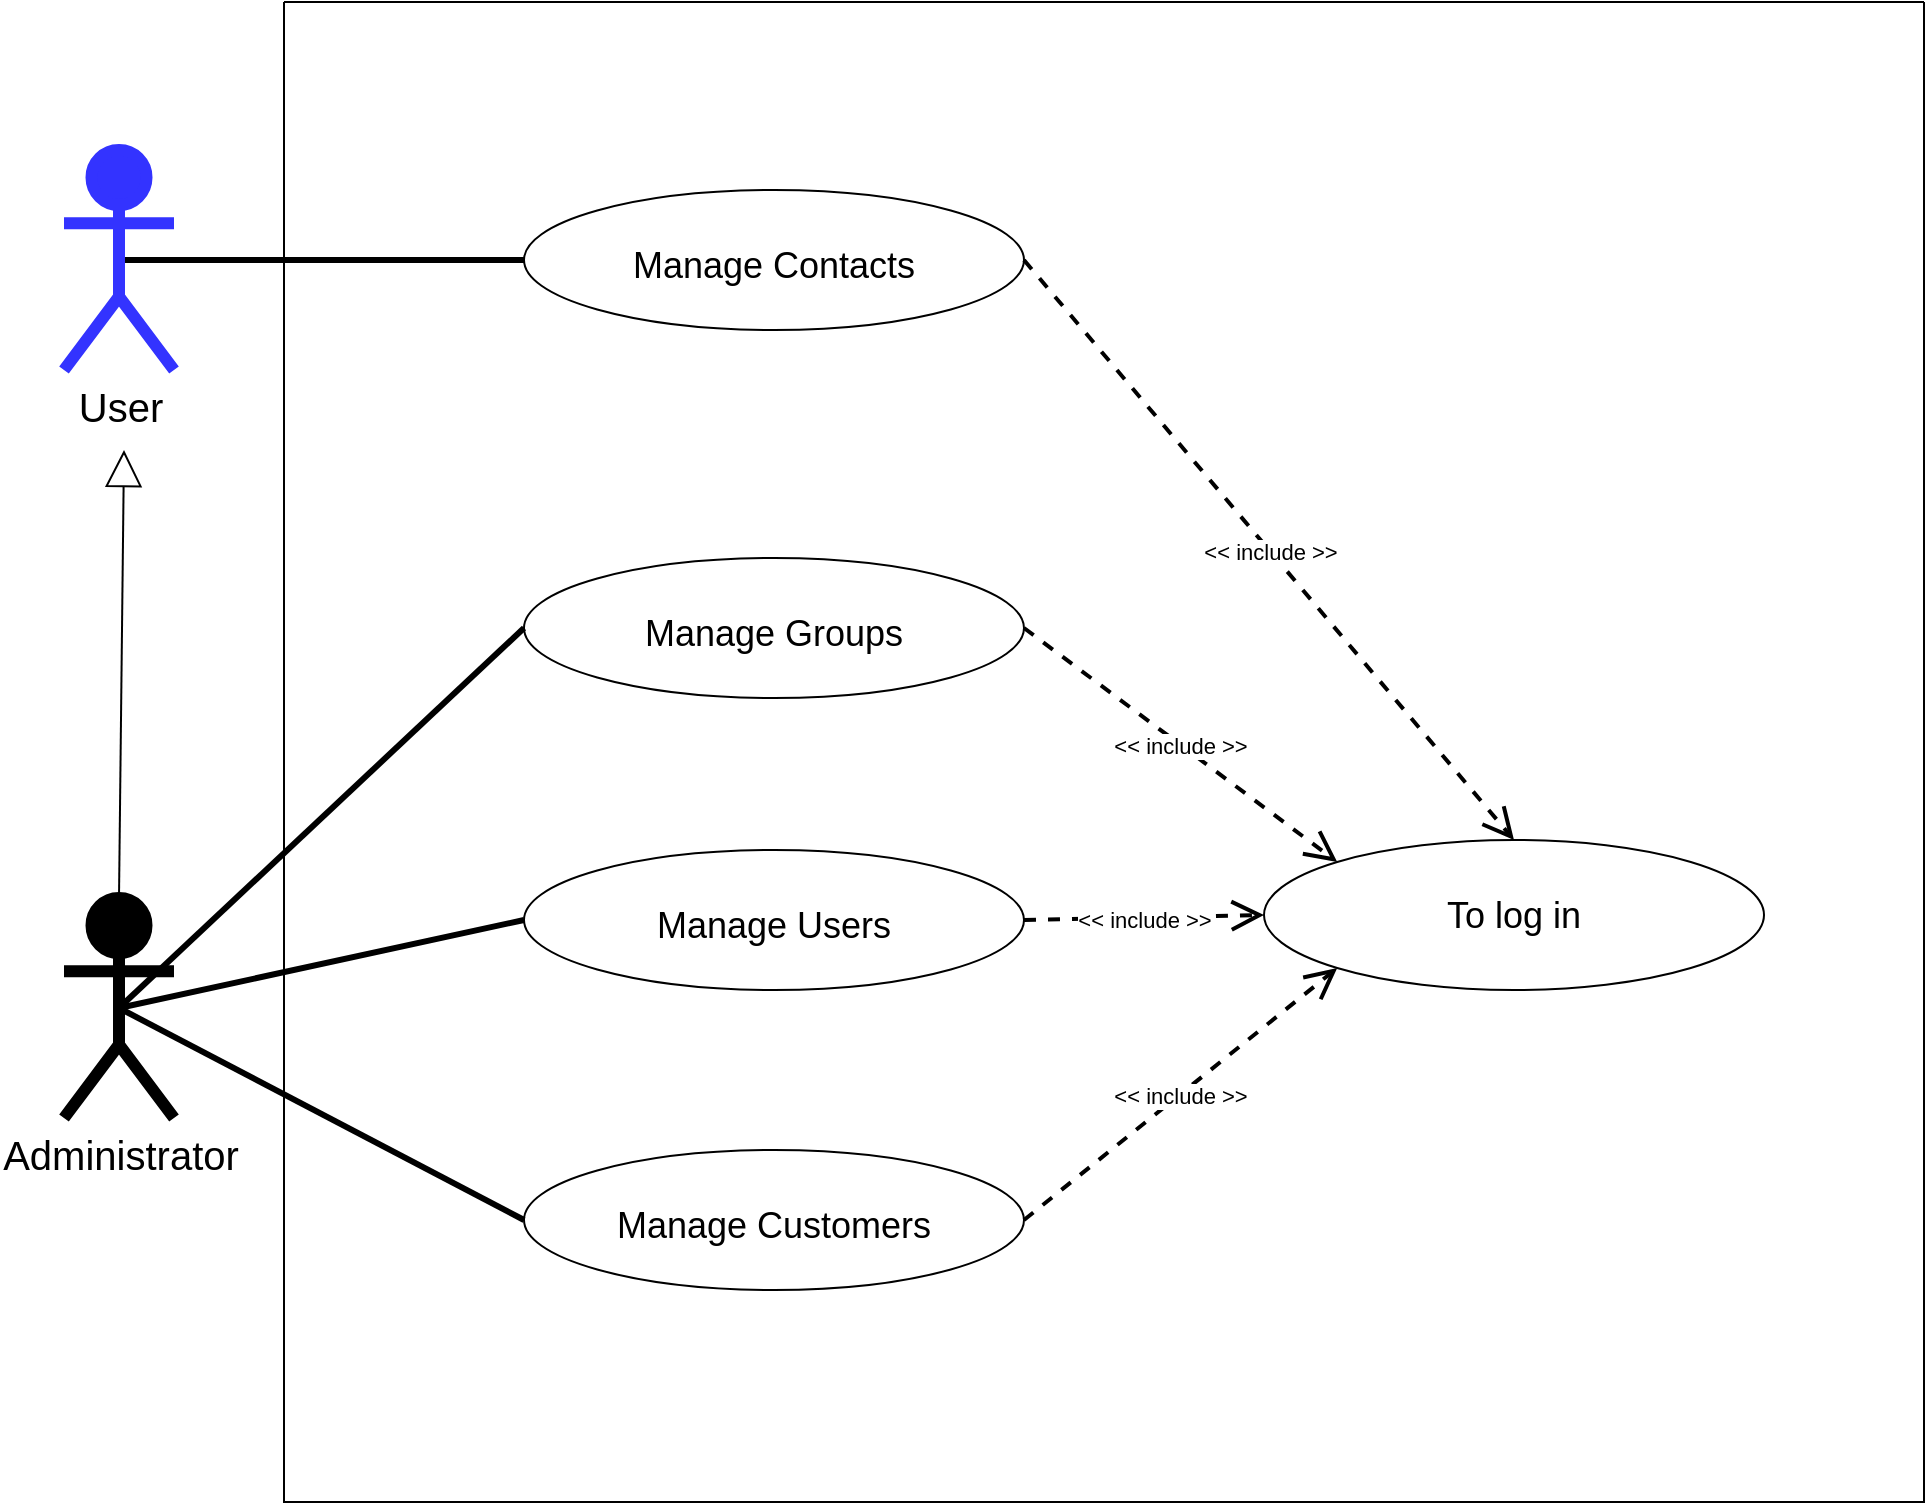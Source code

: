<mxfile version="20.3.0" type="device" pages="5"><diagram name="General" id="zwOZbxgWmRwrQm7Dg5lL"><mxGraphModel dx="1038" dy="641" grid="1" gridSize="10" guides="1" tooltips="1" connect="1" arrows="1" fold="1" page="1" pageScale="1" pageWidth="1169" pageHeight="827" background="none" math="0" shadow="0"><root><mxCell id="_szwjoxcJ3NUN2TFGyhA-0"/><mxCell id="_szwjoxcJ3NUN2TFGyhA-1" parent="_szwjoxcJ3NUN2TFGyhA-0"/><mxCell id="_szwjoxcJ3NUN2TFGyhA-5" value="" style="swimlane;startSize=0;rounded=0;sketch=0;" parent="_szwjoxcJ3NUN2TFGyhA-1" vertex="1"><mxGeometry x="190" y="50" width="820" height="750" as="geometry"><mxRectangle x="280" y="40" width="50" height="40" as="alternateBounds"/></mxGeometry></mxCell><mxCell id="_szwjoxcJ3NUN2TFGyhA-6" style="edgeStyle=none;rounded=1;sketch=0;orthogonalLoop=1;jettySize=auto;html=1;exitX=0;exitY=0.5;exitDx=0;exitDy=0;entryX=0;entryY=0.5;entryDx=0;entryDy=0;endArrow=none;endFill=0;strokeWidth=4;" parent="_szwjoxcJ3NUN2TFGyhA-5" edge="1"><mxGeometry relative="1" as="geometry"><mxPoint x="104" y="530" as="sourcePoint"/><mxPoint x="104" y="530" as="targetPoint"/></mxGeometry></mxCell><mxCell id="_szwjoxcJ3NUN2TFGyhA-14" value="To log in" style="ellipse;whiteSpace=wrap;html=1;align=center;fontSize=18;" parent="_szwjoxcJ3NUN2TFGyhA-5" vertex="1"><mxGeometry x="490" y="419" width="250" height="75" as="geometry"/></mxCell><mxCell id="VPvpzrGyTW3xbnGev2cj-5" value="Manage Contacts" style="ellipse;whiteSpace=wrap;html=1;align=center;fontSize=18;spacingTop=5;" parent="_szwjoxcJ3NUN2TFGyhA-5" vertex="1"><mxGeometry x="120" y="94" width="250" height="70" as="geometry"/></mxCell><mxCell id="VPvpzrGyTW3xbnGev2cj-10" value="Manage Users" style="ellipse;whiteSpace=wrap;html=1;align=center;fontSize=18;spacingTop=5;" parent="_szwjoxcJ3NUN2TFGyhA-5" vertex="1"><mxGeometry x="120" y="424" width="250" height="70" as="geometry"/></mxCell><object label="&amp;lt;&amp;lt; include &amp;gt;&amp;gt;" placeholders="1" id="VPvpzrGyTW3xbnGev2cj-14"><mxCell style="endArrow=open;endSize=12;dashed=1;html=1;rounded=1;shadow=0;sketch=0;strokeWidth=2;exitX=1;exitY=0.5;exitDx=0;exitDy=0;entryX=0;entryY=0.5;entryDx=0;entryDy=0;" parent="_szwjoxcJ3NUN2TFGyhA-5" source="VPvpzrGyTW3xbnGev2cj-10" target="_szwjoxcJ3NUN2TFGyhA-14" edge="1"><mxGeometry width="160" relative="1" as="geometry"><mxPoint x="340.0" y="619" as="sourcePoint"/><mxPoint x="520" y="444" as="targetPoint"/><mxPoint y="1" as="offset"/></mxGeometry></mxCell></object><object label="&amp;lt;&amp;lt; include &amp;gt;&amp;gt;" placeholders="1" id="2MWFk2N2y_MfdrjjcMZh-1"><mxCell style="endArrow=open;endSize=12;dashed=1;html=1;rounded=1;shadow=0;sketch=0;strokeWidth=2;exitX=1;exitY=0.5;exitDx=0;exitDy=0;entryX=0.5;entryY=0;entryDx=0;entryDy=0;" parent="_szwjoxcJ3NUN2TFGyhA-5" source="VPvpzrGyTW3xbnGev2cj-5" target="_szwjoxcJ3NUN2TFGyhA-14" edge="1"><mxGeometry width="160" relative="1" as="geometry"><mxPoint x="370" y="259" as="sourcePoint"/><mxPoint x="530" y="256.5" as="targetPoint"/><mxPoint y="1" as="offset"/></mxGeometry></mxCell></object><mxCell id="lVxbGUMiJZPoJL8tXM62-0" value="Manage Groups" style="ellipse;whiteSpace=wrap;html=1;align=center;fontSize=18;spacingTop=5;" vertex="1" parent="_szwjoxcJ3NUN2TFGyhA-5"><mxGeometry x="120" y="278" width="250" height="70" as="geometry"/></mxCell><mxCell id="lVxbGUMiJZPoJL8tXM62-1" value="Manage Customers" style="ellipse;whiteSpace=wrap;html=1;align=center;fontSize=18;spacingTop=5;" vertex="1" parent="_szwjoxcJ3NUN2TFGyhA-5"><mxGeometry x="120" y="574" width="250" height="70" as="geometry"/></mxCell><object label="&amp;lt;&amp;lt; include &amp;gt;&amp;gt;" placeholders="1" id="lVxbGUMiJZPoJL8tXM62-4"><mxCell style="endArrow=open;endSize=12;dashed=1;html=1;rounded=1;shadow=0;sketch=0;strokeWidth=2;exitX=1;exitY=0.5;exitDx=0;exitDy=0;entryX=0;entryY=1;entryDx=0;entryDy=0;" edge="1" parent="_szwjoxcJ3NUN2TFGyhA-5" source="lVxbGUMiJZPoJL8tXM62-1" target="_szwjoxcJ3NUN2TFGyhA-14"><mxGeometry width="160" relative="1" as="geometry"><mxPoint x="380" y="513" as="sourcePoint"/><mxPoint x="615" y="336.5" as="targetPoint"/><mxPoint y="1" as="offset"/></mxGeometry></mxCell></object><object label="&amp;lt;&amp;lt; include &amp;gt;&amp;gt;" placeholders="1" id="lVxbGUMiJZPoJL8tXM62-5"><mxCell style="endArrow=open;endSize=12;dashed=1;html=1;rounded=1;shadow=0;sketch=0;strokeWidth=2;exitX=1;exitY=0.5;exitDx=0;exitDy=0;entryX=0;entryY=0;entryDx=0;entryDy=0;" edge="1" parent="_szwjoxcJ3NUN2TFGyhA-5" source="lVxbGUMiJZPoJL8tXM62-0" target="_szwjoxcJ3NUN2TFGyhA-14"><mxGeometry width="160" relative="1" as="geometry"><mxPoint x="380" y="469" as="sourcePoint"/><mxPoint x="500" y="466.5" as="targetPoint"/><mxPoint y="1" as="offset"/></mxGeometry></mxCell></object><mxCell id="VPvpzrGyTW3xbnGev2cj-16" style="edgeStyle=none;rounded=0;orthogonalLoop=1;jettySize=auto;html=1;exitX=0.5;exitY=0.5;exitDx=0;exitDy=0;exitPerimeter=0;entryX=0;entryY=0.5;entryDx=0;entryDy=0;strokeWidth=3;endFill=0;endArrow=none;" parent="_szwjoxcJ3NUN2TFGyhA-1" source="6tWt32hVxl20R91m9G6P-0" target="VPvpzrGyTW3xbnGev2cj-5" edge="1"><mxGeometry relative="1" as="geometry"/></mxCell><mxCell id="6tWt32hVxl20R91m9G6P-0" value="User" style="shape=umlActor;verticalLabelPosition=bottom;verticalAlign=top;html=1;strokeWidth=6;fontSize=20;fillColor=#3333FF;strokeColor=#3333FF;" parent="_szwjoxcJ3NUN2TFGyhA-1" vertex="1"><mxGeometry x="80" y="124" width="55" height="110" as="geometry"/></mxCell><mxCell id="VPvpzrGyTW3xbnGev2cj-12" style="edgeStyle=none;rounded=0;orthogonalLoop=1;jettySize=auto;html=1;exitX=0.5;exitY=0.5;exitDx=0;exitDy=0;exitPerimeter=0;entryX=0;entryY=0.5;entryDx=0;entryDy=0;strokeWidth=3;endFill=0;endArrow=none;" parent="_szwjoxcJ3NUN2TFGyhA-1" source="D_GXNIdfrPBUdBcyriZw-0" target="VPvpzrGyTW3xbnGev2cj-10" edge="1"><mxGeometry relative="1" as="geometry"/></mxCell><mxCell id="D_GXNIdfrPBUdBcyriZw-0" value="Administrator" style="shape=umlActor;verticalLabelPosition=bottom;verticalAlign=top;html=1;strokeWidth=6;fontSize=20;fillColor=#000000;strokeColor=#000000;" parent="_szwjoxcJ3NUN2TFGyhA-1" vertex="1"><mxGeometry x="80" y="498" width="55" height="110" as="geometry"/></mxCell><mxCell id="HP5hw_fVO7gRXUm4XrWi-3" value="" style="endArrow=block;endSize=16;endFill=0;html=1;rounded=0;exitX=0.5;exitY=0;exitDx=0;exitDy=0;exitPerimeter=0;" parent="_szwjoxcJ3NUN2TFGyhA-1" source="D_GXNIdfrPBUdBcyriZw-0" edge="1"><mxGeometry width="160" relative="1" as="geometry"><mxPoint x="80" y="434" as="sourcePoint"/><mxPoint x="110" y="274" as="targetPoint"/></mxGeometry></mxCell><mxCell id="lVxbGUMiJZPoJL8tXM62-2" style="edgeStyle=none;rounded=0;orthogonalLoop=1;jettySize=auto;html=1;exitX=0.5;exitY=0.5;exitDx=0;exitDy=0;exitPerimeter=0;entryX=0;entryY=0.5;entryDx=0;entryDy=0;strokeWidth=3;endFill=0;endArrow=none;" edge="1" parent="_szwjoxcJ3NUN2TFGyhA-1" source="D_GXNIdfrPBUdBcyriZw-0" target="lVxbGUMiJZPoJL8tXM62-0"><mxGeometry relative="1" as="geometry"><mxPoint x="117.5" y="563" as="sourcePoint"/><mxPoint x="320" y="563" as="targetPoint"/></mxGeometry></mxCell><mxCell id="lVxbGUMiJZPoJL8tXM62-3" style="edgeStyle=none;rounded=0;orthogonalLoop=1;jettySize=auto;html=1;exitX=0.5;exitY=0.5;exitDx=0;exitDy=0;exitPerimeter=0;entryX=0;entryY=0.5;entryDx=0;entryDy=0;strokeWidth=3;endFill=0;endArrow=none;" edge="1" parent="_szwjoxcJ3NUN2TFGyhA-1" source="D_GXNIdfrPBUdBcyriZw-0" target="lVxbGUMiJZPoJL8tXM62-1"><mxGeometry relative="1" as="geometry"><mxPoint x="117.5" y="563" as="sourcePoint"/><mxPoint x="310" y="449" as="targetPoint"/></mxGeometry></mxCell></root></mxGraphModel></diagram><diagram name="Manage Groups" id="RKQqYTQaKNsPI2n4b7Ly"><mxGraphModel dx="1038" dy="641" grid="1" gridSize="10" guides="1" tooltips="1" connect="1" arrows="1" fold="1" page="1" pageScale="1" pageWidth="1169" pageHeight="827" background="none" math="0" shadow="0"><root><mxCell id="cNqnsdz47lXPhkiD2hPz-0"/><mxCell id="cNqnsdz47lXPhkiD2hPz-1" parent="cNqnsdz47lXPhkiD2hPz-0"/><mxCell id="cNqnsdz47lXPhkiD2hPz-2" value="" style="swimlane;startSize=0;rounded=0;sketch=0;" parent="cNqnsdz47lXPhkiD2hPz-1" vertex="1"><mxGeometry x="190" y="50" width="820" height="750" as="geometry"><mxRectangle x="280" y="40" width="50" height="40" as="alternateBounds"/></mxGeometry></mxCell><mxCell id="cNqnsdz47lXPhkiD2hPz-3" style="edgeStyle=none;rounded=1;sketch=0;orthogonalLoop=1;jettySize=auto;html=1;exitX=0;exitY=0.5;exitDx=0;exitDy=0;entryX=0;entryY=0.5;entryDx=0;entryDy=0;endArrow=none;endFill=0;strokeWidth=4;" parent="cNqnsdz47lXPhkiD2hPz-2" edge="1"><mxGeometry relative="1" as="geometry"><mxPoint x="104" y="611" as="sourcePoint"/><mxPoint x="104" y="611" as="targetPoint"/></mxGeometry></mxCell><mxCell id="cNqnsdz47lXPhkiD2hPz-4" value="To log in" style="ellipse;whiteSpace=wrap;html=1;align=center;fontSize=18;" parent="cNqnsdz47lXPhkiD2hPz-2" vertex="1"><mxGeometry x="510" y="332.5" width="250" height="75" as="geometry"/></mxCell><mxCell id="cNqnsdz47lXPhkiD2hPz-5" value="Add Groups" style="ellipse;whiteSpace=wrap;html=1;align=center;fontSize=18;spacingTop=5;" parent="cNqnsdz47lXPhkiD2hPz-2" vertex="1"><mxGeometry x="130" y="95" width="250" height="70" as="geometry"/></mxCell><object label="&amp;lt;&amp;lt; include &amp;gt;&amp;gt;" placeholders="1" id="cNqnsdz47lXPhkiD2hPz-6"><mxCell style="endArrow=open;endSize=12;dashed=1;html=1;rounded=1;shadow=0;sketch=0;strokeWidth=2;exitX=1;exitY=0.5;exitDx=0;exitDy=0;entryX=0.5;entryY=0;entryDx=0;entryDy=0;" parent="cNqnsdz47lXPhkiD2hPz-2" source="cNqnsdz47lXPhkiD2hPz-5" target="cNqnsdz47lXPhkiD2hPz-4" edge="1"><mxGeometry width="160" relative="1" as="geometry"><mxPoint x="320" y="94" as="sourcePoint"/><mxPoint x="416.02" y="360.162" as="targetPoint"/><mxPoint y="1" as="offset"/></mxGeometry></mxCell></object><mxCell id="cNqnsdz47lXPhkiD2hPz-7" value="See all Groups" style="ellipse;whiteSpace=wrap;html=1;align=center;fontSize=18;spacingTop=5;" parent="cNqnsdz47lXPhkiD2hPz-2" vertex="1"><mxGeometry x="130" y="425" width="250" height="70" as="geometry"/></mxCell><object label="&amp;lt;&amp;lt; include &amp;gt;&amp;gt;" placeholders="1" id="cNqnsdz47lXPhkiD2hPz-10"><mxCell style="endArrow=open;endSize=12;dashed=1;html=1;rounded=1;shadow=0;sketch=0;strokeWidth=2;exitX=1;exitY=0.5;exitDx=0;exitDy=0;entryX=0;entryY=1;entryDx=0;entryDy=0;" parent="cNqnsdz47lXPhkiD2hPz-2" source="cNqnsdz47lXPhkiD2hPz-7" target="cNqnsdz47lXPhkiD2hPz-4" edge="1"><mxGeometry width="160" relative="1" as="geometry"><mxPoint x="370" y="340" as="sourcePoint"/><mxPoint x="530" y="337.5" as="targetPoint"/><mxPoint y="1" as="offset"/></mxGeometry></mxCell></object><mxCell id="cNqnsdz47lXPhkiD2hPz-13" value="Edit Groups" style="ellipse;whiteSpace=wrap;html=1;align=center;fontSize=18;spacingTop=5;" parent="cNqnsdz47lXPhkiD2hPz-2" vertex="1"><mxGeometry x="130" y="255" width="250" height="70" as="geometry"/></mxCell><mxCell id="cNqnsdz47lXPhkiD2hPz-14" value="Delete Groups" style="ellipse;whiteSpace=wrap;html=1;align=center;fontSize=18;spacingTop=5;" parent="cNqnsdz47lXPhkiD2hPz-2" vertex="1"><mxGeometry x="130" y="595" width="250" height="70" as="geometry"/></mxCell><object label="&amp;lt;&amp;lt; include &amp;gt;&amp;gt;" placeholders="1" id="ZGqTJuwJVAIrwt5uWdpn-0"><mxCell style="endArrow=open;endSize=12;dashed=1;html=1;rounded=1;shadow=0;sketch=0;strokeWidth=2;exitX=1;exitY=0.5;exitDx=0;exitDy=0;entryX=0;entryY=0;entryDx=0;entryDy=0;" parent="cNqnsdz47lXPhkiD2hPz-2" source="cNqnsdz47lXPhkiD2hPz-13" target="cNqnsdz47lXPhkiD2hPz-4" edge="1"><mxGeometry width="160" relative="1" as="geometry"><mxPoint x="390" y="470" as="sourcePoint"/><mxPoint x="556.02" y="406.338" as="targetPoint"/><mxPoint y="1" as="offset"/></mxGeometry></mxCell></object><object label="&amp;lt;&amp;lt; include &amp;gt;&amp;gt;" placeholders="1" id="ZGqTJuwJVAIrwt5uWdpn-1"><mxCell style="endArrow=open;endSize=12;dashed=1;html=1;rounded=1;shadow=0;sketch=0;strokeWidth=2;exitX=1;exitY=0.5;exitDx=0;exitDy=0;" parent="cNqnsdz47lXPhkiD2hPz-2" source="cNqnsdz47lXPhkiD2hPz-14" edge="1"><mxGeometry width="160" relative="1" as="geometry"><mxPoint x="390" y="140" as="sourcePoint"/><mxPoint x="635" y="405" as="targetPoint"/><mxPoint y="1" as="offset"/></mxGeometry></mxCell></object><object label="&amp;lt;&amp;lt; include &amp;gt;&amp;gt;" placeholders="1" id="ZGqTJuwJVAIrwt5uWdpn-4"><mxCell style="endArrow=open;endSize=12;dashed=1;html=1;rounded=1;shadow=0;sketch=0;strokeWidth=2;exitX=0.5;exitY=1;exitDx=0;exitDy=0;entryX=0.5;entryY=0;entryDx=0;entryDy=0;" parent="cNqnsdz47lXPhkiD2hPz-2" source="cNqnsdz47lXPhkiD2hPz-13" target="cNqnsdz47lXPhkiD2hPz-7" edge="1"><mxGeometry width="160" relative="1" as="geometry"><mxPoint x="390" y="300" as="sourcePoint"/><mxPoint x="556.02" y="353.662" as="targetPoint"/><mxPoint y="1" as="offset"/></mxGeometry></mxCell></object><object label="&amp;lt;&amp;lt; include &amp;gt;&amp;gt;" placeholders="1" id="ZGqTJuwJVAIrwt5uWdpn-5"><mxCell style="endArrow=open;endSize=12;dashed=1;html=1;rounded=1;shadow=0;sketch=0;strokeWidth=2;exitX=0.5;exitY=0;exitDx=0;exitDy=0;entryX=0.5;entryY=1;entryDx=0;entryDy=0;" parent="cNqnsdz47lXPhkiD2hPz-2" source="cNqnsdz47lXPhkiD2hPz-14" target="cNqnsdz47lXPhkiD2hPz-7" edge="1"><mxGeometry width="160" relative="1" as="geometry"><mxPoint x="265" y="335" as="sourcePoint"/><mxPoint x="265" y="435" as="targetPoint"/><mxPoint y="1" as="offset"/></mxGeometry></mxCell></object><mxCell id="cNqnsdz47lXPhkiD2hPz-15" style="edgeStyle=none;rounded=0;orthogonalLoop=1;jettySize=auto;html=1;exitX=0.5;exitY=0.5;exitDx=0;exitDy=0;exitPerimeter=0;entryX=0;entryY=0.5;entryDx=0;entryDy=0;strokeWidth=3;endFill=0;endArrow=none;" parent="cNqnsdz47lXPhkiD2hPz-1" source="cNqnsdz47lXPhkiD2hPz-16" target="cNqnsdz47lXPhkiD2hPz-7" edge="1"><mxGeometry relative="1" as="geometry"/></mxCell><mxCell id="cNqnsdz47lXPhkiD2hPz-16" value="Administrator" style="shape=umlActor;verticalLabelPosition=bottom;verticalAlign=top;html=1;strokeWidth=6;fontSize=20;fillColor=#000000;strokeColor=#000000;" parent="cNqnsdz47lXPhkiD2hPz-1" vertex="1"><mxGeometry x="60" y="354" width="55" height="110" as="geometry"/></mxCell><mxCell id="cNqnsdz47lXPhkiD2hPz-21" style="edgeStyle=none;rounded=0;orthogonalLoop=1;jettySize=auto;html=1;exitX=0.5;exitY=0.5;exitDx=0;exitDy=0;exitPerimeter=0;entryX=0;entryY=0.5;entryDx=0;entryDy=0;strokeWidth=3;endFill=0;endArrow=none;" parent="cNqnsdz47lXPhkiD2hPz-1" source="cNqnsdz47lXPhkiD2hPz-16" target="cNqnsdz47lXPhkiD2hPz-5" edge="1"><mxGeometry relative="1" as="geometry"><mxPoint x="117.5" y="180" as="sourcePoint"/><mxPoint x="310" y="240" as="targetPoint"/></mxGeometry></mxCell><mxCell id="ZGqTJuwJVAIrwt5uWdpn-2" style="edgeStyle=none;rounded=0;orthogonalLoop=1;jettySize=auto;html=1;exitX=0.5;exitY=0.5;exitDx=0;exitDy=0;exitPerimeter=0;entryX=0;entryY=0.5;entryDx=0;entryDy=0;strokeWidth=3;endFill=0;endArrow=none;" parent="cNqnsdz47lXPhkiD2hPz-1" source="cNqnsdz47lXPhkiD2hPz-16" target="cNqnsdz47lXPhkiD2hPz-13" edge="1"><mxGeometry relative="1" as="geometry"><mxPoint x="97.5" y="380" as="sourcePoint"/><mxPoint x="330" y="520" as="targetPoint"/></mxGeometry></mxCell><mxCell id="ZGqTJuwJVAIrwt5uWdpn-3" style="edgeStyle=none;rounded=0;orthogonalLoop=1;jettySize=auto;html=1;exitX=0.5;exitY=0.5;exitDx=0;exitDy=0;exitPerimeter=0;entryX=0;entryY=0.5;entryDx=0;entryDy=0;strokeWidth=3;endFill=0;endArrow=none;" parent="cNqnsdz47lXPhkiD2hPz-1" source="cNqnsdz47lXPhkiD2hPz-16" target="cNqnsdz47lXPhkiD2hPz-14" edge="1"><mxGeometry relative="1" as="geometry"><mxPoint x="97.5" y="380" as="sourcePoint"/><mxPoint x="330" y="350" as="targetPoint"/></mxGeometry></mxCell></root></mxGraphModel></diagram><diagram name="Manage Customers" id="RqNdrXJ4eEUPPLrSbi1M"><mxGraphModel dx="1038" dy="641" grid="1" gridSize="10" guides="1" tooltips="1" connect="1" arrows="1" fold="1" page="1" pageScale="1" pageWidth="1169" pageHeight="827" background="none" math="0" shadow="0"><root><mxCell id="_eET-vCYFszJT2N02uBg-0"/><mxCell id="_eET-vCYFszJT2N02uBg-1" parent="_eET-vCYFszJT2N02uBg-0"/><mxCell id="_eET-vCYFszJT2N02uBg-2" value="" style="swimlane;startSize=0;rounded=0;sketch=0;" vertex="1" parent="_eET-vCYFszJT2N02uBg-1"><mxGeometry x="190" y="50" width="820" height="750" as="geometry"><mxRectangle x="280" y="40" width="50" height="40" as="alternateBounds"/></mxGeometry></mxCell><mxCell id="_eET-vCYFszJT2N02uBg-3" style="edgeStyle=none;rounded=1;sketch=0;orthogonalLoop=1;jettySize=auto;html=1;exitX=0;exitY=0.5;exitDx=0;exitDy=0;entryX=0;entryY=0.5;entryDx=0;entryDy=0;endArrow=none;endFill=0;strokeWidth=4;" edge="1" parent="_eET-vCYFszJT2N02uBg-2"><mxGeometry relative="1" as="geometry"><mxPoint x="104" y="611" as="sourcePoint"/><mxPoint x="104" y="611" as="targetPoint"/></mxGeometry></mxCell><mxCell id="_eET-vCYFszJT2N02uBg-4" value="To log in" style="ellipse;whiteSpace=wrap;html=1;align=center;fontSize=18;" vertex="1" parent="_eET-vCYFszJT2N02uBg-2"><mxGeometry x="510" y="332.5" width="250" height="75" as="geometry"/></mxCell><mxCell id="_eET-vCYFszJT2N02uBg-5" value="Add Customers" style="ellipse;whiteSpace=wrap;html=1;align=center;fontSize=18;spacingTop=5;" vertex="1" parent="_eET-vCYFszJT2N02uBg-2"><mxGeometry x="130" y="95" width="250" height="70" as="geometry"/></mxCell><object label="&amp;lt;&amp;lt; include &amp;gt;&amp;gt;" placeholders="1" id="_eET-vCYFszJT2N02uBg-6"><mxCell style="endArrow=open;endSize=12;dashed=1;html=1;rounded=1;shadow=0;sketch=0;strokeWidth=2;exitX=1;exitY=0.5;exitDx=0;exitDy=0;entryX=0.5;entryY=0;entryDx=0;entryDy=0;" edge="1" parent="_eET-vCYFszJT2N02uBg-2" source="_eET-vCYFszJT2N02uBg-5" target="_eET-vCYFszJT2N02uBg-4"><mxGeometry width="160" relative="1" as="geometry"><mxPoint x="320" y="94" as="sourcePoint"/><mxPoint x="416.02" y="360.162" as="targetPoint"/><mxPoint y="1" as="offset"/></mxGeometry></mxCell></object><mxCell id="_eET-vCYFszJT2N02uBg-7" value="See all Customers" style="ellipse;whiteSpace=wrap;html=1;align=center;fontSize=18;spacingTop=5;" vertex="1" parent="_eET-vCYFszJT2N02uBg-2"><mxGeometry x="130" y="425" width="250" height="70" as="geometry"/></mxCell><object label="&amp;lt;&amp;lt; include &amp;gt;&amp;gt;" placeholders="1" id="_eET-vCYFszJT2N02uBg-8"><mxCell style="endArrow=open;endSize=12;dashed=1;html=1;rounded=1;shadow=0;sketch=0;strokeWidth=2;exitX=1;exitY=0.5;exitDx=0;exitDy=0;entryX=0;entryY=1;entryDx=0;entryDy=0;" edge="1" parent="_eET-vCYFszJT2N02uBg-2" source="_eET-vCYFszJT2N02uBg-7" target="_eET-vCYFszJT2N02uBg-4"><mxGeometry width="160" relative="1" as="geometry"><mxPoint x="370" y="340" as="sourcePoint"/><mxPoint x="530" y="337.5" as="targetPoint"/><mxPoint y="1" as="offset"/></mxGeometry></mxCell></object><mxCell id="_eET-vCYFszJT2N02uBg-9" value="Edit Customers" style="ellipse;whiteSpace=wrap;html=1;align=center;fontSize=18;spacingTop=5;" vertex="1" parent="_eET-vCYFszJT2N02uBg-2"><mxGeometry x="130" y="255" width="250" height="70" as="geometry"/></mxCell><mxCell id="_eET-vCYFszJT2N02uBg-10" value="Delete Customers" style="ellipse;whiteSpace=wrap;html=1;align=center;fontSize=18;spacingTop=5;" vertex="1" parent="_eET-vCYFszJT2N02uBg-2"><mxGeometry x="130" y="595" width="250" height="70" as="geometry"/></mxCell><object label="&amp;lt;&amp;lt; include &amp;gt;&amp;gt;" placeholders="1" id="_eET-vCYFszJT2N02uBg-11"><mxCell style="endArrow=open;endSize=12;dashed=1;html=1;rounded=1;shadow=0;sketch=0;strokeWidth=2;exitX=1;exitY=0.5;exitDx=0;exitDy=0;entryX=0;entryY=0;entryDx=0;entryDy=0;" edge="1" parent="_eET-vCYFszJT2N02uBg-2" source="_eET-vCYFszJT2N02uBg-9" target="_eET-vCYFszJT2N02uBg-4"><mxGeometry width="160" relative="1" as="geometry"><mxPoint x="390" y="470" as="sourcePoint"/><mxPoint x="556.02" y="406.338" as="targetPoint"/><mxPoint y="1" as="offset"/></mxGeometry></mxCell></object><object label="&amp;lt;&amp;lt; include &amp;gt;&amp;gt;" placeholders="1" id="_eET-vCYFszJT2N02uBg-12"><mxCell style="endArrow=open;endSize=12;dashed=1;html=1;rounded=1;shadow=0;sketch=0;strokeWidth=2;exitX=1;exitY=0.5;exitDx=0;exitDy=0;" edge="1" parent="_eET-vCYFszJT2N02uBg-2" source="_eET-vCYFszJT2N02uBg-10"><mxGeometry width="160" relative="1" as="geometry"><mxPoint x="390" y="140" as="sourcePoint"/><mxPoint x="635" y="405" as="targetPoint"/><mxPoint y="1" as="offset"/></mxGeometry></mxCell></object><object label="&amp;lt;&amp;lt; include &amp;gt;&amp;gt;" placeholders="1" id="_eET-vCYFszJT2N02uBg-13"><mxCell style="endArrow=open;endSize=12;dashed=1;html=1;rounded=1;shadow=0;sketch=0;strokeWidth=2;exitX=0.5;exitY=1;exitDx=0;exitDy=0;entryX=0.5;entryY=0;entryDx=0;entryDy=0;" edge="1" parent="_eET-vCYFszJT2N02uBg-2" source="_eET-vCYFszJT2N02uBg-9" target="_eET-vCYFszJT2N02uBg-7"><mxGeometry width="160" relative="1" as="geometry"><mxPoint x="390" y="300" as="sourcePoint"/><mxPoint x="556.02" y="353.662" as="targetPoint"/><mxPoint y="1" as="offset"/></mxGeometry></mxCell></object><object label="&amp;lt;&amp;lt; include &amp;gt;&amp;gt;" placeholders="1" id="_eET-vCYFszJT2N02uBg-14"><mxCell style="endArrow=open;endSize=12;dashed=1;html=1;rounded=1;shadow=0;sketch=0;strokeWidth=2;exitX=0.5;exitY=0;exitDx=0;exitDy=0;entryX=0.5;entryY=1;entryDx=0;entryDy=0;" edge="1" parent="_eET-vCYFszJT2N02uBg-2" source="_eET-vCYFszJT2N02uBg-10" target="_eET-vCYFszJT2N02uBg-7"><mxGeometry width="160" relative="1" as="geometry"><mxPoint x="265" y="335" as="sourcePoint"/><mxPoint x="265" y="435" as="targetPoint"/><mxPoint y="1" as="offset"/></mxGeometry></mxCell></object><mxCell id="_eET-vCYFszJT2N02uBg-15" style="edgeStyle=none;rounded=0;orthogonalLoop=1;jettySize=auto;html=1;exitX=0.5;exitY=0.5;exitDx=0;exitDy=0;exitPerimeter=0;entryX=0;entryY=0.5;entryDx=0;entryDy=0;strokeWidth=3;endFill=0;endArrow=none;" edge="1" parent="_eET-vCYFszJT2N02uBg-1" source="_eET-vCYFszJT2N02uBg-16" target="_eET-vCYFszJT2N02uBg-7"><mxGeometry relative="1" as="geometry"/></mxCell><mxCell id="_eET-vCYFszJT2N02uBg-16" value="Administrator" style="shape=umlActor;verticalLabelPosition=bottom;verticalAlign=top;html=1;strokeWidth=6;fontSize=20;fillColor=#000000;strokeColor=#000000;" vertex="1" parent="_eET-vCYFszJT2N02uBg-1"><mxGeometry x="60" y="354" width="55" height="110" as="geometry"/></mxCell><mxCell id="_eET-vCYFszJT2N02uBg-17" style="edgeStyle=none;rounded=0;orthogonalLoop=1;jettySize=auto;html=1;exitX=0.5;exitY=0.5;exitDx=0;exitDy=0;exitPerimeter=0;entryX=0;entryY=0.5;entryDx=0;entryDy=0;strokeWidth=3;endFill=0;endArrow=none;" edge="1" parent="_eET-vCYFszJT2N02uBg-1" source="_eET-vCYFszJT2N02uBg-16" target="_eET-vCYFszJT2N02uBg-5"><mxGeometry relative="1" as="geometry"><mxPoint x="117.5" y="180" as="sourcePoint"/><mxPoint x="310" y="240" as="targetPoint"/></mxGeometry></mxCell><mxCell id="_eET-vCYFszJT2N02uBg-18" style="edgeStyle=none;rounded=0;orthogonalLoop=1;jettySize=auto;html=1;exitX=0.5;exitY=0.5;exitDx=0;exitDy=0;exitPerimeter=0;entryX=0;entryY=0.5;entryDx=0;entryDy=0;strokeWidth=3;endFill=0;endArrow=none;" edge="1" parent="_eET-vCYFszJT2N02uBg-1" source="_eET-vCYFszJT2N02uBg-16" target="_eET-vCYFszJT2N02uBg-9"><mxGeometry relative="1" as="geometry"><mxPoint x="97.5" y="380" as="sourcePoint"/><mxPoint x="330" y="520" as="targetPoint"/></mxGeometry></mxCell><mxCell id="_eET-vCYFszJT2N02uBg-19" style="edgeStyle=none;rounded=0;orthogonalLoop=1;jettySize=auto;html=1;exitX=0.5;exitY=0.5;exitDx=0;exitDy=0;exitPerimeter=0;entryX=0;entryY=0.5;entryDx=0;entryDy=0;strokeWidth=3;endFill=0;endArrow=none;" edge="1" parent="_eET-vCYFszJT2N02uBg-1" source="_eET-vCYFszJT2N02uBg-16" target="_eET-vCYFszJT2N02uBg-10"><mxGeometry relative="1" as="geometry"><mxPoint x="97.5" y="380" as="sourcePoint"/><mxPoint x="330" y="350" as="targetPoint"/></mxGeometry></mxCell></root></mxGraphModel></diagram><diagram name="Manage Users" id="rY7nwG4x19BvxyrUePXL"><mxGraphModel dx="1038" dy="641" grid="1" gridSize="10" guides="1" tooltips="1" connect="1" arrows="1" fold="1" page="1" pageScale="1" pageWidth="1169" pageHeight="827" background="none" math="0" shadow="0"><root><mxCell id="I0gOj9deLSUhq6xj2ICA-0"/><mxCell id="I0gOj9deLSUhq6xj2ICA-1" parent="I0gOj9deLSUhq6xj2ICA-0"/><mxCell id="I0gOj9deLSUhq6xj2ICA-2" value="" style="swimlane;startSize=0;rounded=0;sketch=0;" vertex="1" parent="I0gOj9deLSUhq6xj2ICA-1"><mxGeometry x="190" y="50" width="820" height="750" as="geometry"><mxRectangle x="280" y="40" width="50" height="40" as="alternateBounds"/></mxGeometry></mxCell><mxCell id="I0gOj9deLSUhq6xj2ICA-3" style="edgeStyle=none;rounded=1;sketch=0;orthogonalLoop=1;jettySize=auto;html=1;exitX=0;exitY=0.5;exitDx=0;exitDy=0;entryX=0;entryY=0.5;entryDx=0;entryDy=0;endArrow=none;endFill=0;strokeWidth=4;" edge="1" parent="I0gOj9deLSUhq6xj2ICA-2"><mxGeometry relative="1" as="geometry"><mxPoint x="104" y="611" as="sourcePoint"/><mxPoint x="104" y="611" as="targetPoint"/></mxGeometry></mxCell><mxCell id="I0gOj9deLSUhq6xj2ICA-4" value="To log in" style="ellipse;whiteSpace=wrap;html=1;align=center;fontSize=18;" vertex="1" parent="I0gOj9deLSUhq6xj2ICA-2"><mxGeometry x="510" y="332.5" width="250" height="75" as="geometry"/></mxCell><mxCell id="I0gOj9deLSUhq6xj2ICA-5" value="Add Users" style="ellipse;whiteSpace=wrap;html=1;align=center;fontSize=18;spacingTop=5;" vertex="1" parent="I0gOj9deLSUhq6xj2ICA-2"><mxGeometry x="130" y="95" width="250" height="70" as="geometry"/></mxCell><object label="&amp;lt;&amp;lt; include &amp;gt;&amp;gt;" placeholders="1" id="I0gOj9deLSUhq6xj2ICA-6"><mxCell style="endArrow=open;endSize=12;dashed=1;html=1;rounded=1;shadow=0;sketch=0;strokeWidth=2;exitX=1;exitY=0.5;exitDx=0;exitDy=0;entryX=0.5;entryY=0;entryDx=0;entryDy=0;" edge="1" parent="I0gOj9deLSUhq6xj2ICA-2" source="I0gOj9deLSUhq6xj2ICA-5" target="I0gOj9deLSUhq6xj2ICA-4"><mxGeometry width="160" relative="1" as="geometry"><mxPoint x="320" y="94" as="sourcePoint"/><mxPoint x="416.02" y="360.162" as="targetPoint"/><mxPoint y="1" as="offset"/></mxGeometry></mxCell></object><mxCell id="I0gOj9deLSUhq6xj2ICA-7" value="See all Users" style="ellipse;whiteSpace=wrap;html=1;align=center;fontSize=18;spacingTop=5;" vertex="1" parent="I0gOj9deLSUhq6xj2ICA-2"><mxGeometry x="130" y="425" width="250" height="70" as="geometry"/></mxCell><object label="&amp;lt;&amp;lt; include &amp;gt;&amp;gt;" placeholders="1" id="I0gOj9deLSUhq6xj2ICA-8"><mxCell style="endArrow=open;endSize=12;dashed=1;html=1;rounded=1;shadow=0;sketch=0;strokeWidth=2;exitX=1;exitY=0.5;exitDx=0;exitDy=0;entryX=0;entryY=1;entryDx=0;entryDy=0;" edge="1" parent="I0gOj9deLSUhq6xj2ICA-2" source="I0gOj9deLSUhq6xj2ICA-7" target="I0gOj9deLSUhq6xj2ICA-4"><mxGeometry width="160" relative="1" as="geometry"><mxPoint x="370" y="340" as="sourcePoint"/><mxPoint x="530" y="337.5" as="targetPoint"/><mxPoint y="1" as="offset"/></mxGeometry></mxCell></object><mxCell id="I0gOj9deLSUhq6xj2ICA-9" value="Edit Users" style="ellipse;whiteSpace=wrap;html=1;align=center;fontSize=18;spacingTop=5;" vertex="1" parent="I0gOj9deLSUhq6xj2ICA-2"><mxGeometry x="130" y="255" width="250" height="70" as="geometry"/></mxCell><mxCell id="I0gOj9deLSUhq6xj2ICA-10" value="Delete Users" style="ellipse;whiteSpace=wrap;html=1;align=center;fontSize=18;spacingTop=5;" vertex="1" parent="I0gOj9deLSUhq6xj2ICA-2"><mxGeometry x="130" y="595" width="250" height="70" as="geometry"/></mxCell><object label="&amp;lt;&amp;lt; include &amp;gt;&amp;gt;" placeholders="1" id="I0gOj9deLSUhq6xj2ICA-11"><mxCell style="endArrow=open;endSize=12;dashed=1;html=1;rounded=1;shadow=0;sketch=0;strokeWidth=2;exitX=1;exitY=0.5;exitDx=0;exitDy=0;entryX=0;entryY=0;entryDx=0;entryDy=0;" edge="1" parent="I0gOj9deLSUhq6xj2ICA-2" source="I0gOj9deLSUhq6xj2ICA-9" target="I0gOj9deLSUhq6xj2ICA-4"><mxGeometry width="160" relative="1" as="geometry"><mxPoint x="390" y="470" as="sourcePoint"/><mxPoint x="556.02" y="406.338" as="targetPoint"/><mxPoint y="1" as="offset"/></mxGeometry></mxCell></object><object label="&amp;lt;&amp;lt; include &amp;gt;&amp;gt;" placeholders="1" id="I0gOj9deLSUhq6xj2ICA-12"><mxCell style="endArrow=open;endSize=12;dashed=1;html=1;rounded=1;shadow=0;sketch=0;strokeWidth=2;exitX=1;exitY=0.5;exitDx=0;exitDy=0;" edge="1" parent="I0gOj9deLSUhq6xj2ICA-2" source="I0gOj9deLSUhq6xj2ICA-10"><mxGeometry width="160" relative="1" as="geometry"><mxPoint x="390" y="140" as="sourcePoint"/><mxPoint x="635" y="405" as="targetPoint"/><mxPoint y="1" as="offset"/></mxGeometry></mxCell></object><object label="&amp;lt;&amp;lt; include &amp;gt;&amp;gt;" placeholders="1" id="I0gOj9deLSUhq6xj2ICA-13"><mxCell style="endArrow=open;endSize=12;dashed=1;html=1;rounded=1;shadow=0;sketch=0;strokeWidth=2;exitX=0.5;exitY=1;exitDx=0;exitDy=0;entryX=0.5;entryY=0;entryDx=0;entryDy=0;" edge="1" parent="I0gOj9deLSUhq6xj2ICA-2" source="I0gOj9deLSUhq6xj2ICA-9" target="I0gOj9deLSUhq6xj2ICA-7"><mxGeometry width="160" relative="1" as="geometry"><mxPoint x="390" y="300" as="sourcePoint"/><mxPoint x="556.02" y="353.662" as="targetPoint"/><mxPoint y="1" as="offset"/></mxGeometry></mxCell></object><object label="&amp;lt;&amp;lt; include &amp;gt;&amp;gt;" placeholders="1" id="I0gOj9deLSUhq6xj2ICA-14"><mxCell style="endArrow=open;endSize=12;dashed=1;html=1;rounded=1;shadow=0;sketch=0;strokeWidth=2;exitX=0.5;exitY=0;exitDx=0;exitDy=0;entryX=0.5;entryY=1;entryDx=0;entryDy=0;" edge="1" parent="I0gOj9deLSUhq6xj2ICA-2" source="I0gOj9deLSUhq6xj2ICA-10" target="I0gOj9deLSUhq6xj2ICA-7"><mxGeometry width="160" relative="1" as="geometry"><mxPoint x="265" y="335" as="sourcePoint"/><mxPoint x="265" y="435" as="targetPoint"/><mxPoint y="1" as="offset"/></mxGeometry></mxCell></object><mxCell id="I0gOj9deLSUhq6xj2ICA-15" style="edgeStyle=none;rounded=0;orthogonalLoop=1;jettySize=auto;html=1;exitX=0.5;exitY=0.5;exitDx=0;exitDy=0;exitPerimeter=0;entryX=0;entryY=0.5;entryDx=0;entryDy=0;strokeWidth=3;endFill=0;endArrow=none;" edge="1" parent="I0gOj9deLSUhq6xj2ICA-1" source="I0gOj9deLSUhq6xj2ICA-16" target="I0gOj9deLSUhq6xj2ICA-7"><mxGeometry relative="1" as="geometry"/></mxCell><mxCell id="I0gOj9deLSUhq6xj2ICA-16" value="Administrator" style="shape=umlActor;verticalLabelPosition=bottom;verticalAlign=top;html=1;strokeWidth=6;fontSize=20;fillColor=#000000;strokeColor=#000000;" vertex="1" parent="I0gOj9deLSUhq6xj2ICA-1"><mxGeometry x="60" y="354" width="55" height="110" as="geometry"/></mxCell><mxCell id="I0gOj9deLSUhq6xj2ICA-17" style="edgeStyle=none;rounded=0;orthogonalLoop=1;jettySize=auto;html=1;exitX=0.5;exitY=0.5;exitDx=0;exitDy=0;exitPerimeter=0;entryX=0;entryY=0.5;entryDx=0;entryDy=0;strokeWidth=3;endFill=0;endArrow=none;" edge="1" parent="I0gOj9deLSUhq6xj2ICA-1" source="I0gOj9deLSUhq6xj2ICA-16" target="I0gOj9deLSUhq6xj2ICA-5"><mxGeometry relative="1" as="geometry"><mxPoint x="117.5" y="180" as="sourcePoint"/><mxPoint x="310" y="240" as="targetPoint"/></mxGeometry></mxCell><mxCell id="I0gOj9deLSUhq6xj2ICA-18" style="edgeStyle=none;rounded=0;orthogonalLoop=1;jettySize=auto;html=1;exitX=0.5;exitY=0.5;exitDx=0;exitDy=0;exitPerimeter=0;entryX=0;entryY=0.5;entryDx=0;entryDy=0;strokeWidth=3;endFill=0;endArrow=none;" edge="1" parent="I0gOj9deLSUhq6xj2ICA-1" source="I0gOj9deLSUhq6xj2ICA-16" target="I0gOj9deLSUhq6xj2ICA-9"><mxGeometry relative="1" as="geometry"><mxPoint x="97.5" y="380" as="sourcePoint"/><mxPoint x="330" y="520" as="targetPoint"/></mxGeometry></mxCell><mxCell id="I0gOj9deLSUhq6xj2ICA-19" style="edgeStyle=none;rounded=0;orthogonalLoop=1;jettySize=auto;html=1;exitX=0.5;exitY=0.5;exitDx=0;exitDy=0;exitPerimeter=0;entryX=0;entryY=0.5;entryDx=0;entryDy=0;strokeWidth=3;endFill=0;endArrow=none;" edge="1" parent="I0gOj9deLSUhq6xj2ICA-1" source="I0gOj9deLSUhq6xj2ICA-16" target="I0gOj9deLSUhq6xj2ICA-10"><mxGeometry relative="1" as="geometry"><mxPoint x="97.5" y="380" as="sourcePoint"/><mxPoint x="330" y="350" as="targetPoint"/></mxGeometry></mxCell></root></mxGraphModel></diagram><diagram name="Manage Contacts" id="Y_O7OghgU4RuK3Yn7q_-"><mxGraphModel dx="1038" dy="641" grid="1" gridSize="10" guides="1" tooltips="1" connect="1" arrows="1" fold="1" page="1" pageScale="1" pageWidth="1169" pageHeight="827" background="none" math="0" shadow="0"><root><mxCell id="xMJLl4jZEKjbzpyLM6Py-0"/><mxCell id="xMJLl4jZEKjbzpyLM6Py-1" parent="xMJLl4jZEKjbzpyLM6Py-0"/><mxCell id="xMJLl4jZEKjbzpyLM6Py-2" value="" style="swimlane;startSize=0;rounded=0;sketch=0;" vertex="1" parent="xMJLl4jZEKjbzpyLM6Py-1"><mxGeometry x="190" y="50" width="820" height="750" as="geometry"><mxRectangle x="280" y="40" width="50" height="40" as="alternateBounds"/></mxGeometry></mxCell><mxCell id="xMJLl4jZEKjbzpyLM6Py-3" style="edgeStyle=none;rounded=1;sketch=0;orthogonalLoop=1;jettySize=auto;html=1;exitX=0;exitY=0.5;exitDx=0;exitDy=0;entryX=0;entryY=0.5;entryDx=0;entryDy=0;endArrow=none;endFill=0;strokeWidth=4;" edge="1" parent="xMJLl4jZEKjbzpyLM6Py-2"><mxGeometry relative="1" as="geometry"><mxPoint x="104" y="611" as="sourcePoint"/><mxPoint x="104" y="611" as="targetPoint"/></mxGeometry></mxCell><mxCell id="xMJLl4jZEKjbzpyLM6Py-4" value="To log in" style="ellipse;whiteSpace=wrap;html=1;align=center;fontSize=18;" vertex="1" parent="xMJLl4jZEKjbzpyLM6Py-2"><mxGeometry x="510" y="332.5" width="250" height="75" as="geometry"/></mxCell><mxCell id="xMJLl4jZEKjbzpyLM6Py-5" value="Add Contacts" style="ellipse;whiteSpace=wrap;html=1;align=center;fontSize=18;spacingTop=5;" vertex="1" parent="xMJLl4jZEKjbzpyLM6Py-2"><mxGeometry x="130" y="95" width="250" height="70" as="geometry"/></mxCell><object label="&amp;lt;&amp;lt; include &amp;gt;&amp;gt;" placeholders="1" id="xMJLl4jZEKjbzpyLM6Py-6"><mxCell style="endArrow=open;endSize=12;dashed=1;html=1;rounded=1;shadow=0;sketch=0;strokeWidth=2;exitX=1;exitY=0.5;exitDx=0;exitDy=0;entryX=0.5;entryY=0;entryDx=0;entryDy=0;" edge="1" parent="xMJLl4jZEKjbzpyLM6Py-2" source="xMJLl4jZEKjbzpyLM6Py-5" target="xMJLl4jZEKjbzpyLM6Py-4"><mxGeometry width="160" relative="1" as="geometry"><mxPoint x="320" y="94" as="sourcePoint"/><mxPoint x="416.02" y="360.162" as="targetPoint"/><mxPoint y="1" as="offset"/></mxGeometry></mxCell></object><mxCell id="xMJLl4jZEKjbzpyLM6Py-7" value="See all Contacts" style="ellipse;whiteSpace=wrap;html=1;align=center;fontSize=18;spacingTop=5;" vertex="1" parent="xMJLl4jZEKjbzpyLM6Py-2"><mxGeometry x="130" y="425" width="250" height="70" as="geometry"/></mxCell><object label="&amp;lt;&amp;lt; include &amp;gt;&amp;gt;" placeholders="1" id="xMJLl4jZEKjbzpyLM6Py-8"><mxCell style="endArrow=open;endSize=12;dashed=1;html=1;rounded=1;shadow=0;sketch=0;strokeWidth=2;exitX=1;exitY=0.5;exitDx=0;exitDy=0;entryX=0;entryY=1;entryDx=0;entryDy=0;" edge="1" parent="xMJLl4jZEKjbzpyLM6Py-2" source="xMJLl4jZEKjbzpyLM6Py-7" target="xMJLl4jZEKjbzpyLM6Py-4"><mxGeometry width="160" relative="1" as="geometry"><mxPoint x="370" y="340" as="sourcePoint"/><mxPoint x="530" y="337.5" as="targetPoint"/><mxPoint y="1" as="offset"/></mxGeometry></mxCell></object><mxCell id="xMJLl4jZEKjbzpyLM6Py-9" value="Edit Contacts" style="ellipse;whiteSpace=wrap;html=1;align=center;fontSize=18;spacingTop=5;" vertex="1" parent="xMJLl4jZEKjbzpyLM6Py-2"><mxGeometry x="130" y="255" width="250" height="70" as="geometry"/></mxCell><mxCell id="xMJLl4jZEKjbzpyLM6Py-10" value="Delete Contacts" style="ellipse;whiteSpace=wrap;html=1;align=center;fontSize=18;spacingTop=5;" vertex="1" parent="xMJLl4jZEKjbzpyLM6Py-2"><mxGeometry x="130" y="595" width="250" height="70" as="geometry"/></mxCell><object label="&amp;lt;&amp;lt; include &amp;gt;&amp;gt;" placeholders="1" id="xMJLl4jZEKjbzpyLM6Py-11"><mxCell style="endArrow=open;endSize=12;dashed=1;html=1;rounded=1;shadow=0;sketch=0;strokeWidth=2;exitX=1;exitY=0.5;exitDx=0;exitDy=0;entryX=0;entryY=0;entryDx=0;entryDy=0;" edge="1" parent="xMJLl4jZEKjbzpyLM6Py-2" source="xMJLl4jZEKjbzpyLM6Py-9" target="xMJLl4jZEKjbzpyLM6Py-4"><mxGeometry width="160" relative="1" as="geometry"><mxPoint x="390" y="470" as="sourcePoint"/><mxPoint x="556.02" y="406.338" as="targetPoint"/><mxPoint y="1" as="offset"/></mxGeometry></mxCell></object><object label="&amp;lt;&amp;lt; include &amp;gt;&amp;gt;" placeholders="1" id="xMJLl4jZEKjbzpyLM6Py-12"><mxCell style="endArrow=open;endSize=12;dashed=1;html=1;rounded=1;shadow=0;sketch=0;strokeWidth=2;exitX=1;exitY=0.5;exitDx=0;exitDy=0;" edge="1" parent="xMJLl4jZEKjbzpyLM6Py-2" source="xMJLl4jZEKjbzpyLM6Py-10"><mxGeometry width="160" relative="1" as="geometry"><mxPoint x="390" y="140" as="sourcePoint"/><mxPoint x="635" y="405" as="targetPoint"/><mxPoint y="1" as="offset"/></mxGeometry></mxCell></object><object label="&amp;lt;&amp;lt; include &amp;gt;&amp;gt;" placeholders="1" id="xMJLl4jZEKjbzpyLM6Py-13"><mxCell style="endArrow=open;endSize=12;dashed=1;html=1;rounded=1;shadow=0;sketch=0;strokeWidth=2;exitX=0.5;exitY=1;exitDx=0;exitDy=0;entryX=0.5;entryY=0;entryDx=0;entryDy=0;" edge="1" parent="xMJLl4jZEKjbzpyLM6Py-2" source="xMJLl4jZEKjbzpyLM6Py-9" target="xMJLl4jZEKjbzpyLM6Py-7"><mxGeometry width="160" relative="1" as="geometry"><mxPoint x="390" y="300" as="sourcePoint"/><mxPoint x="556.02" y="353.662" as="targetPoint"/><mxPoint y="1" as="offset"/></mxGeometry></mxCell></object><object label="&amp;lt;&amp;lt; include &amp;gt;&amp;gt;" placeholders="1" id="xMJLl4jZEKjbzpyLM6Py-14"><mxCell style="endArrow=open;endSize=12;dashed=1;html=1;rounded=1;shadow=0;sketch=0;strokeWidth=2;exitX=0.5;exitY=0;exitDx=0;exitDy=0;entryX=0.5;entryY=1;entryDx=0;entryDy=0;" edge="1" parent="xMJLl4jZEKjbzpyLM6Py-2" source="xMJLl4jZEKjbzpyLM6Py-10" target="xMJLl4jZEKjbzpyLM6Py-7"><mxGeometry width="160" relative="1" as="geometry"><mxPoint x="265" y="335" as="sourcePoint"/><mxPoint x="265" y="435" as="targetPoint"/><mxPoint y="1" as="offset"/></mxGeometry></mxCell></object><mxCell id="xMJLl4jZEKjbzpyLM6Py-15" style="edgeStyle=none;rounded=0;orthogonalLoop=1;jettySize=auto;html=1;exitX=0.5;exitY=0.5;exitDx=0;exitDy=0;exitPerimeter=0;entryX=0;entryY=0.5;entryDx=0;entryDy=0;strokeWidth=3;endFill=0;endArrow=none;" edge="1" parent="xMJLl4jZEKjbzpyLM6Py-1" target="xMJLl4jZEKjbzpyLM6Py-7"><mxGeometry relative="1" as="geometry"><mxPoint x="87.5" y="409" as="sourcePoint"/></mxGeometry></mxCell><mxCell id="xMJLl4jZEKjbzpyLM6Py-17" style="edgeStyle=none;rounded=0;orthogonalLoop=1;jettySize=auto;html=1;exitX=0.5;exitY=0.5;exitDx=0;exitDy=0;exitPerimeter=0;entryX=0;entryY=0.5;entryDx=0;entryDy=0;strokeWidth=3;endFill=0;endArrow=none;" edge="1" parent="xMJLl4jZEKjbzpyLM6Py-1" target="xMJLl4jZEKjbzpyLM6Py-5"><mxGeometry relative="1" as="geometry"><mxPoint x="87.5" y="409" as="sourcePoint"/><mxPoint x="310" y="240" as="targetPoint"/></mxGeometry></mxCell><mxCell id="xMJLl4jZEKjbzpyLM6Py-18" style="edgeStyle=none;rounded=0;orthogonalLoop=1;jettySize=auto;html=1;exitX=0.5;exitY=0.5;exitDx=0;exitDy=0;exitPerimeter=0;entryX=0;entryY=0.5;entryDx=0;entryDy=0;strokeWidth=3;endFill=0;endArrow=none;" edge="1" parent="xMJLl4jZEKjbzpyLM6Py-1" target="xMJLl4jZEKjbzpyLM6Py-9"><mxGeometry relative="1" as="geometry"><mxPoint x="87.5" y="409" as="sourcePoint"/><mxPoint x="330" y="520" as="targetPoint"/></mxGeometry></mxCell><mxCell id="xMJLl4jZEKjbzpyLM6Py-19" style="edgeStyle=none;rounded=0;orthogonalLoop=1;jettySize=auto;html=1;exitX=0.5;exitY=0.5;exitDx=0;exitDy=0;exitPerimeter=0;entryX=0;entryY=0.5;entryDx=0;entryDy=0;strokeWidth=3;endFill=0;endArrow=none;" edge="1" parent="xMJLl4jZEKjbzpyLM6Py-1" target="xMJLl4jZEKjbzpyLM6Py-10"><mxGeometry relative="1" as="geometry"><mxPoint x="87.5" y="409" as="sourcePoint"/><mxPoint x="330" y="350" as="targetPoint"/></mxGeometry></mxCell><mxCell id="3q71Y73ZoEZbAV2r1CHd-0" value="User" style="shape=umlActor;verticalLabelPosition=bottom;verticalAlign=top;html=1;strokeWidth=6;fontSize=20;fillColor=#3333FF;strokeColor=#3333FF;" vertex="1" parent="xMJLl4jZEKjbzpyLM6Py-1"><mxGeometry x="59" y="350" width="55" height="110" as="geometry"/></mxCell></root></mxGraphModel></diagram></mxfile>